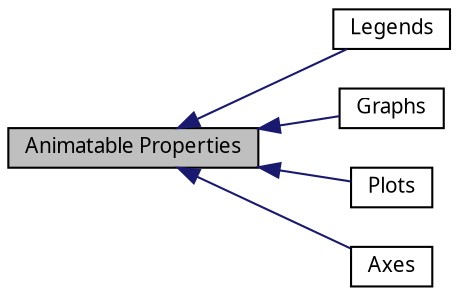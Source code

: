 digraph structs
{
  bgcolor="transparent";
  edge [fontname="Lucinda Grande",fontsize="10",labelfontname="Lucinda Grande",labelfontsize="10"];
  node [fontname="Lucinda Grande",fontsize="10",shape=record];
  rankdir=LR;
  Node0 [label="Animatable Properties",height=0.2,width=0.4,color="black", fillcolor="grey75", style="filled" fontcolor="black"];
  Node3 [label="Legends",height=0.2,width=0.4,color="black",URL="$group__legend_animation.html",tooltip="Legend properties that can be animated using Core Animation."];
  Node2 [label="Graphs",height=0.2,width=0.4,color="black",URL="$group__graph_animation.html",tooltip="Graph properties that can be animated using Core Animation."];
  Node4 [label="Plots",height=0.2,width=0.4,color="black",URL="$group__plot_animation.html",tooltip="Plot properties that can be animated using Core Animation."];
  Node1 [label="Axes",height=0.2,width=0.4,color="black",URL="$group__axis_animation.html",tooltip="Axis properties that can be animated using Core Animation."];
  Node0->Node1 [shape=plaintext, color="midnightblue", dir="back", style="solid"];
  Node0->Node2 [shape=plaintext, color="midnightblue", dir="back", style="solid"];
  Node0->Node3 [shape=plaintext, color="midnightblue", dir="back", style="solid"];
  Node0->Node4 [shape=plaintext, color="midnightblue", dir="back", style="solid"];
}
